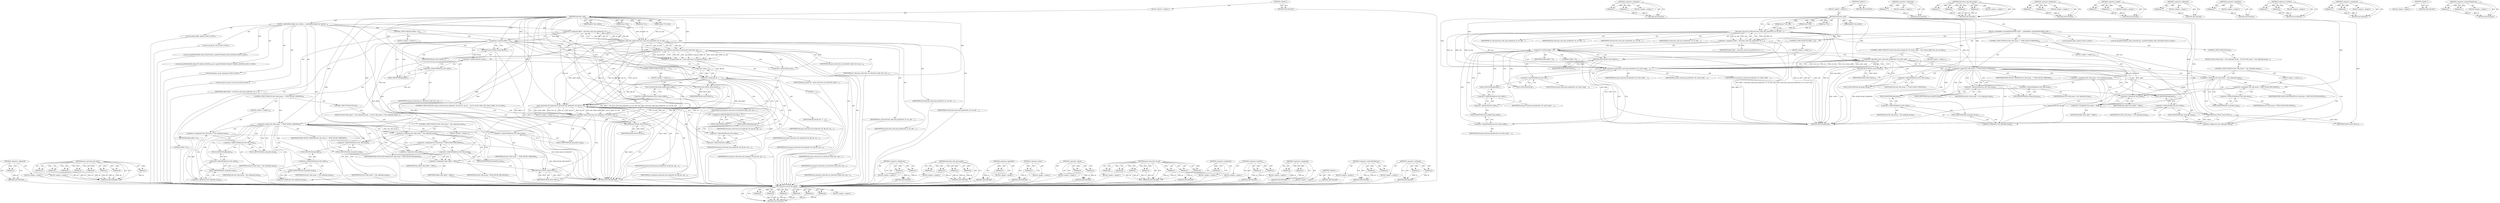 digraph "&lt;operator&gt;.indirectFieldAccess" {
vulnerable_179 [label=<(METHOD,&lt;operator&gt;.addressOf)>];
vulnerable_180 [label=<(PARAM,p1)>];
vulnerable_181 [label=<(BLOCK,&lt;empty&gt;,&lt;empty&gt;)>];
vulnerable_182 [label=<(METHOD_RETURN,ANY)>];
vulnerable_201 [label=<(METHOD,parse_netscreen_hex_dump)>];
vulnerable_202 [label=<(PARAM,p1)>];
vulnerable_203 [label=<(PARAM,p2)>];
vulnerable_204 [label=<(PARAM,p3)>];
vulnerable_205 [label=<(PARAM,p4)>];
vulnerable_206 [label=<(PARAM,p5)>];
vulnerable_207 [label=<(PARAM,p6)>];
vulnerable_208 [label=<(PARAM,p7)>];
vulnerable_209 [label=<(PARAM,p8)>];
vulnerable_210 [label=<(BLOCK,&lt;empty&gt;,&lt;empty&gt;)>];
vulnerable_211 [label=<(METHOD_RETURN,ANY)>];
vulnerable_6 [label=<(METHOD,&lt;global&gt;)<SUB>1</SUB>>];
vulnerable_7 [label=<(BLOCK,&lt;empty&gt;,&lt;empty&gt;)<SUB>1</SUB>>];
vulnerable_8 [label=<(METHOD,netscreen_read)<SUB>1</SUB>>];
vulnerable_9 [label=<(PARAM,wtap *wth)<SUB>1</SUB>>];
vulnerable_10 [label=<(PARAM,int *err)<SUB>1</SUB>>];
vulnerable_11 [label=<(PARAM,gchar **err_info)<SUB>1</SUB>>];
vulnerable_12 [label=<(PARAM,gint64 *data_offset)<SUB>2</SUB>>];
vulnerable_13 [label=<(BLOCK,{
 	gint64		offset;
	int		pkt_len;
 	char		line...,{
 	gint64		offset;
	int		pkt_len;
 	char		line...)<SUB>3</SUB>>];
vulnerable_14 [label="<(LOCAL,gint64 offset: gint64)<SUB>4</SUB>>"];
vulnerable_15 [label="<(LOCAL,int pkt_len: int)<SUB>5</SUB>>"];
vulnerable_16 [label="<(LOCAL,char[NETSCREEN_LINE_LENGTH] line: char[NETSCREEN_LINE_LENGTH])<SUB>6</SUB>>"];
vulnerable_17 [label="<(LOCAL,char[NETSCREEN_MAX_INT_NAME_LENGTH] cap_int: char[NETSCREEN_MAX_INT_NAME_LENGTH])<SUB>7</SUB>>"];
vulnerable_18 [label="<(LOCAL,gboolean cap_dir: gboolean)<SUB>8</SUB>>"];
vulnerable_19 [label="<(LOCAL,char[13] cap_dst: char[13])<SUB>9</SUB>>"];
vulnerable_20 [label=<(&lt;operator&gt;.assignment,offset = netscreen_seek_next_packet(wth, err, e...)<SUB>12</SUB>>];
vulnerable_21 [label=<(IDENTIFIER,offset,offset = netscreen_seek_next_packet(wth, err, e...)<SUB>12</SUB>>];
vulnerable_22 [label=<(netscreen_seek_next_packet,netscreen_seek_next_packet(wth, err, err_info, ...)<SUB>12</SUB>>];
vulnerable_23 [label=<(IDENTIFIER,wth,netscreen_seek_next_packet(wth, err, err_info, ...)<SUB>12</SUB>>];
vulnerable_24 [label=<(IDENTIFIER,err,netscreen_seek_next_packet(wth, err, err_info, ...)<SUB>12</SUB>>];
vulnerable_25 [label=<(IDENTIFIER,err_info,netscreen_seek_next_packet(wth, err, err_info, ...)<SUB>12</SUB>>];
vulnerable_26 [label=<(IDENTIFIER,line,netscreen_seek_next_packet(wth, err, err_info, ...)<SUB>12</SUB>>];
vulnerable_27 [label=<(CONTROL_STRUCTURE,IF,if (offset &lt; 0))<SUB>13</SUB>>];
vulnerable_28 [label=<(&lt;operator&gt;.lessThan,offset &lt; 0)<SUB>13</SUB>>];
vulnerable_29 [label=<(IDENTIFIER,offset,offset &lt; 0)<SUB>13</SUB>>];
vulnerable_30 [label=<(LITERAL,0,offset &lt; 0)<SUB>13</SUB>>];
vulnerable_31 [label=<(BLOCK,&lt;empty&gt;,&lt;empty&gt;)<SUB>14</SUB>>];
vulnerable_32 [label=<(RETURN,return FALSE;,return FALSE;)<SUB>14</SUB>>];
vulnerable_33 [label=<(IDENTIFIER,FALSE,return FALSE;)<SUB>14</SUB>>];
vulnerable_34 [label=<(&lt;operator&gt;.assignment,pkt_len = parse_netscreen_rec_hdr(&amp;wth-&gt;phdr, l...)<SUB>17</SUB>>];
vulnerable_35 [label=<(IDENTIFIER,pkt_len,pkt_len = parse_netscreen_rec_hdr(&amp;wth-&gt;phdr, l...)<SUB>17</SUB>>];
vulnerable_36 [label=<(parse_netscreen_rec_hdr,parse_netscreen_rec_hdr(&amp;wth-&gt;phdr, line, cap_i...)<SUB>17</SUB>>];
vulnerable_37 [label=<(&lt;operator&gt;.addressOf,&amp;wth-&gt;phdr)<SUB>17</SUB>>];
vulnerable_38 [label=<(&lt;operator&gt;.indirectFieldAccess,wth-&gt;phdr)<SUB>17</SUB>>];
vulnerable_39 [label=<(IDENTIFIER,wth,parse_netscreen_rec_hdr(&amp;wth-&gt;phdr, line, cap_i...)<SUB>17</SUB>>];
vulnerable_40 [label=<(FIELD_IDENTIFIER,phdr,phdr)<SUB>17</SUB>>];
vulnerable_41 [label=<(IDENTIFIER,line,parse_netscreen_rec_hdr(&amp;wth-&gt;phdr, line, cap_i...)<SUB>17</SUB>>];
vulnerable_42 [label=<(IDENTIFIER,cap_int,parse_netscreen_rec_hdr(&amp;wth-&gt;phdr, line, cap_i...)<SUB>17</SUB>>];
vulnerable_43 [label=<(&lt;operator&gt;.addressOf,&amp;cap_dir)<SUB>17</SUB>>];
vulnerable_44 [label=<(IDENTIFIER,cap_dir,parse_netscreen_rec_hdr(&amp;wth-&gt;phdr, line, cap_i...)<SUB>17</SUB>>];
vulnerable_45 [label=<(IDENTIFIER,cap_dst,parse_netscreen_rec_hdr(&amp;wth-&gt;phdr, line, cap_i...)<SUB>18</SUB>>];
vulnerable_46 [label=<(IDENTIFIER,err,parse_netscreen_rec_hdr(&amp;wth-&gt;phdr, line, cap_i...)<SUB>18</SUB>>];
vulnerable_47 [label=<(IDENTIFIER,err_info,parse_netscreen_rec_hdr(&amp;wth-&gt;phdr, line, cap_i...)<SUB>18</SUB>>];
vulnerable_48 [label=<(CONTROL_STRUCTURE,IF,if (pkt_len == -1))<SUB>19</SUB>>];
vulnerable_49 [label=<(&lt;operator&gt;.equals,pkt_len == -1)<SUB>19</SUB>>];
vulnerable_50 [label=<(IDENTIFIER,pkt_len,pkt_len == -1)<SUB>19</SUB>>];
vulnerable_51 [label=<(&lt;operator&gt;.minus,-1)<SUB>19</SUB>>];
vulnerable_52 [label=<(LITERAL,1,-1)<SUB>19</SUB>>];
vulnerable_53 [label=<(BLOCK,&lt;empty&gt;,&lt;empty&gt;)<SUB>20</SUB>>];
vulnerable_54 [label=<(RETURN,return FALSE;,return FALSE;)<SUB>20</SUB>>];
vulnerable_55 [label=<(IDENTIFIER,FALSE,return FALSE;)<SUB>20</SUB>>];
vulnerable_56 [label=<(CONTROL_STRUCTURE,IF,if (!parse_netscreen_hex_dump(wth-&gt;fh, pkt_len, cap_int,
	    cap_dst, &amp;wth-&gt;phdr, wth-&gt;frame_buffer, err, err_info)))<SUB>23</SUB>>];
vulnerable_57 [label=<(&lt;operator&gt;.logicalNot,!parse_netscreen_hex_dump(wth-&gt;fh, pkt_len, cap...)<SUB>23</SUB>>];
vulnerable_58 [label=<(parse_netscreen_hex_dump,parse_netscreen_hex_dump(wth-&gt;fh, pkt_len, cap_...)<SUB>23</SUB>>];
vulnerable_59 [label=<(&lt;operator&gt;.indirectFieldAccess,wth-&gt;fh)<SUB>23</SUB>>];
vulnerable_60 [label=<(IDENTIFIER,wth,parse_netscreen_hex_dump(wth-&gt;fh, pkt_len, cap_...)<SUB>23</SUB>>];
vulnerable_61 [label=<(FIELD_IDENTIFIER,fh,fh)<SUB>23</SUB>>];
vulnerable_62 [label=<(IDENTIFIER,pkt_len,parse_netscreen_hex_dump(wth-&gt;fh, pkt_len, cap_...)<SUB>23</SUB>>];
vulnerable_63 [label=<(IDENTIFIER,cap_int,parse_netscreen_hex_dump(wth-&gt;fh, pkt_len, cap_...)<SUB>23</SUB>>];
vulnerable_64 [label=<(IDENTIFIER,cap_dst,parse_netscreen_hex_dump(wth-&gt;fh, pkt_len, cap_...)<SUB>24</SUB>>];
vulnerable_65 [label=<(&lt;operator&gt;.addressOf,&amp;wth-&gt;phdr)<SUB>24</SUB>>];
vulnerable_66 [label=<(&lt;operator&gt;.indirectFieldAccess,wth-&gt;phdr)<SUB>24</SUB>>];
vulnerable_67 [label=<(IDENTIFIER,wth,parse_netscreen_hex_dump(wth-&gt;fh, pkt_len, cap_...)<SUB>24</SUB>>];
vulnerable_68 [label=<(FIELD_IDENTIFIER,phdr,phdr)<SUB>24</SUB>>];
vulnerable_69 [label=<(&lt;operator&gt;.indirectFieldAccess,wth-&gt;frame_buffer)<SUB>24</SUB>>];
vulnerable_70 [label=<(IDENTIFIER,wth,parse_netscreen_hex_dump(wth-&gt;fh, pkt_len, cap_...)<SUB>24</SUB>>];
vulnerable_71 [label=<(FIELD_IDENTIFIER,frame_buffer,frame_buffer)<SUB>24</SUB>>];
vulnerable_72 [label=<(IDENTIFIER,err,parse_netscreen_hex_dump(wth-&gt;fh, pkt_len, cap_...)<SUB>24</SUB>>];
vulnerable_73 [label=<(IDENTIFIER,err_info,parse_netscreen_hex_dump(wth-&gt;fh, pkt_len, cap_...)<SUB>24</SUB>>];
vulnerable_74 [label=<(BLOCK,&lt;empty&gt;,&lt;empty&gt;)<SUB>25</SUB>>];
vulnerable_75 [label=<(RETURN,return FALSE;,return FALSE;)<SUB>25</SUB>>];
vulnerable_76 [label=<(IDENTIFIER,FALSE,return FALSE;)<SUB>25</SUB>>];
vulnerable_77 [label=<(CONTROL_STRUCTURE,IF,if (wth-&gt;file_encap == WTAP_ENCAP_UNKNOWN))<SUB>35</SUB>>];
vulnerable_78 [label=<(&lt;operator&gt;.equals,wth-&gt;file_encap == WTAP_ENCAP_UNKNOWN)<SUB>35</SUB>>];
vulnerable_79 [label=<(&lt;operator&gt;.indirectFieldAccess,wth-&gt;file_encap)<SUB>35</SUB>>];
vulnerable_80 [label=<(IDENTIFIER,wth,wth-&gt;file_encap == WTAP_ENCAP_UNKNOWN)<SUB>35</SUB>>];
vulnerable_81 [label=<(FIELD_IDENTIFIER,file_encap,file_encap)<SUB>35</SUB>>];
vulnerable_82 [label=<(IDENTIFIER,WTAP_ENCAP_UNKNOWN,wth-&gt;file_encap == WTAP_ENCAP_UNKNOWN)<SUB>35</SUB>>];
vulnerable_83 [label=<(BLOCK,&lt;empty&gt;,&lt;empty&gt;)<SUB>36</SUB>>];
vulnerable_84 [label=<(&lt;operator&gt;.assignment,wth-&gt;file_encap = wth-&gt;phdr.pkt_encap)<SUB>36</SUB>>];
vulnerable_85 [label=<(&lt;operator&gt;.indirectFieldAccess,wth-&gt;file_encap)<SUB>36</SUB>>];
vulnerable_86 [label=<(IDENTIFIER,wth,wth-&gt;file_encap = wth-&gt;phdr.pkt_encap)<SUB>36</SUB>>];
vulnerable_87 [label=<(FIELD_IDENTIFIER,file_encap,file_encap)<SUB>36</SUB>>];
vulnerable_88 [label=<(&lt;operator&gt;.fieldAccess,wth-&gt;phdr.pkt_encap)<SUB>36</SUB>>];
vulnerable_89 [label=<(&lt;operator&gt;.indirectFieldAccess,wth-&gt;phdr)<SUB>36</SUB>>];
vulnerable_90 [label=<(IDENTIFIER,wth,wth-&gt;file_encap = wth-&gt;phdr.pkt_encap)<SUB>36</SUB>>];
vulnerable_91 [label=<(FIELD_IDENTIFIER,phdr,phdr)<SUB>36</SUB>>];
vulnerable_92 [label=<(FIELD_IDENTIFIER,pkt_encap,pkt_encap)<SUB>36</SUB>>];
vulnerable_93 [label=<(CONTROL_STRUCTURE,ELSE,else)<SUB>37</SUB>>];
vulnerable_94 [label=<(BLOCK,{
		if (wth-&gt;file_encap != wth-&gt;phdr.pkt_encap)...,{
		if (wth-&gt;file_encap != wth-&gt;phdr.pkt_encap)...)<SUB>37</SUB>>];
vulnerable_95 [label=<(CONTROL_STRUCTURE,IF,if (wth-&gt;file_encap != wth-&gt;phdr.pkt_encap))<SUB>38</SUB>>];
vulnerable_96 [label=<(&lt;operator&gt;.notEquals,wth-&gt;file_encap != wth-&gt;phdr.pkt_encap)<SUB>38</SUB>>];
vulnerable_97 [label=<(&lt;operator&gt;.indirectFieldAccess,wth-&gt;file_encap)<SUB>38</SUB>>];
vulnerable_98 [label=<(IDENTIFIER,wth,wth-&gt;file_encap != wth-&gt;phdr.pkt_encap)<SUB>38</SUB>>];
vulnerable_99 [label=<(FIELD_IDENTIFIER,file_encap,file_encap)<SUB>38</SUB>>];
vulnerable_100 [label=<(&lt;operator&gt;.fieldAccess,wth-&gt;phdr.pkt_encap)<SUB>38</SUB>>];
vulnerable_101 [label=<(&lt;operator&gt;.indirectFieldAccess,wth-&gt;phdr)<SUB>38</SUB>>];
vulnerable_102 [label=<(IDENTIFIER,wth,wth-&gt;file_encap != wth-&gt;phdr.pkt_encap)<SUB>38</SUB>>];
vulnerable_103 [label=<(FIELD_IDENTIFIER,phdr,phdr)<SUB>38</SUB>>];
vulnerable_104 [label=<(FIELD_IDENTIFIER,pkt_encap,pkt_encap)<SUB>38</SUB>>];
vulnerable_105 [label=<(BLOCK,&lt;empty&gt;,&lt;empty&gt;)<SUB>39</SUB>>];
vulnerable_106 [label=<(&lt;operator&gt;.assignment,wth-&gt;file_encap = WTAP_ENCAP_PER_PACKET)<SUB>39</SUB>>];
vulnerable_107 [label=<(&lt;operator&gt;.indirectFieldAccess,wth-&gt;file_encap)<SUB>39</SUB>>];
vulnerable_108 [label=<(IDENTIFIER,wth,wth-&gt;file_encap = WTAP_ENCAP_PER_PACKET)<SUB>39</SUB>>];
vulnerable_109 [label=<(FIELD_IDENTIFIER,file_encap,file_encap)<SUB>39</SUB>>];
vulnerable_110 [label=<(IDENTIFIER,WTAP_ENCAP_PER_PACKET,wth-&gt;file_encap = WTAP_ENCAP_PER_PACKET)<SUB>39</SUB>>];
vulnerable_111 [label=<(&lt;operator&gt;.assignment,*data_offset = offset)<SUB>42</SUB>>];
vulnerable_112 [label=<(&lt;operator&gt;.indirection,*data_offset)<SUB>42</SUB>>];
vulnerable_113 [label=<(IDENTIFIER,data_offset,*data_offset = offset)<SUB>42</SUB>>];
vulnerable_114 [label=<(IDENTIFIER,offset,*data_offset = offset)<SUB>42</SUB>>];
vulnerable_115 [label=<(RETURN,return TRUE;,return TRUE;)<SUB>43</SUB>>];
vulnerable_116 [label=<(IDENTIFIER,TRUE,return TRUE;)<SUB>43</SUB>>];
vulnerable_117 [label=<(METHOD_RETURN,gboolean)<SUB>1</SUB>>];
vulnerable_119 [label=<(METHOD_RETURN,ANY)<SUB>1</SUB>>];
vulnerable_212 [label=<(METHOD,&lt;operator&gt;.fieldAccess)>];
vulnerable_213 [label=<(PARAM,p1)>];
vulnerable_214 [label=<(PARAM,p2)>];
vulnerable_215 [label=<(BLOCK,&lt;empty&gt;,&lt;empty&gt;)>];
vulnerable_216 [label=<(METHOD_RETURN,ANY)>];
vulnerable_157 [label=<(METHOD,netscreen_seek_next_packet)>];
vulnerable_158 [label=<(PARAM,p1)>];
vulnerable_159 [label=<(PARAM,p2)>];
vulnerable_160 [label=<(PARAM,p3)>];
vulnerable_161 [label=<(PARAM,p4)>];
vulnerable_162 [label=<(BLOCK,&lt;empty&gt;,&lt;empty&gt;)>];
vulnerable_163 [label=<(METHOD_RETURN,ANY)>];
vulnerable_197 [label=<(METHOD,&lt;operator&gt;.logicalNot)>];
vulnerable_198 [label=<(PARAM,p1)>];
vulnerable_199 [label=<(BLOCK,&lt;empty&gt;,&lt;empty&gt;)>];
vulnerable_200 [label=<(METHOD_RETURN,ANY)>];
vulnerable_193 [label=<(METHOD,&lt;operator&gt;.minus)>];
vulnerable_194 [label=<(PARAM,p1)>];
vulnerable_195 [label=<(BLOCK,&lt;empty&gt;,&lt;empty&gt;)>];
vulnerable_196 [label=<(METHOD_RETURN,ANY)>];
vulnerable_188 [label=<(METHOD,&lt;operator&gt;.equals)>];
vulnerable_189 [label=<(PARAM,p1)>];
vulnerable_190 [label=<(PARAM,p2)>];
vulnerable_191 [label=<(BLOCK,&lt;empty&gt;,&lt;empty&gt;)>];
vulnerable_192 [label=<(METHOD_RETURN,ANY)>];
vulnerable_169 [label=<(METHOD,parse_netscreen_rec_hdr)>];
vulnerable_170 [label=<(PARAM,p1)>];
vulnerable_171 [label=<(PARAM,p2)>];
vulnerable_172 [label=<(PARAM,p3)>];
vulnerable_173 [label=<(PARAM,p4)>];
vulnerable_174 [label=<(PARAM,p5)>];
vulnerable_175 [label=<(PARAM,p6)>];
vulnerable_176 [label=<(PARAM,p7)>];
vulnerable_177 [label=<(BLOCK,&lt;empty&gt;,&lt;empty&gt;)>];
vulnerable_178 [label=<(METHOD_RETURN,ANY)>];
vulnerable_222 [label=<(METHOD,&lt;operator&gt;.indirection)>];
vulnerable_223 [label=<(PARAM,p1)>];
vulnerable_224 [label=<(BLOCK,&lt;empty&gt;,&lt;empty&gt;)>];
vulnerable_225 [label=<(METHOD_RETURN,ANY)>];
vulnerable_164 [label=<(METHOD,&lt;operator&gt;.lessThan)>];
vulnerable_165 [label=<(PARAM,p1)>];
vulnerable_166 [label=<(PARAM,p2)>];
vulnerable_167 [label=<(BLOCK,&lt;empty&gt;,&lt;empty&gt;)>];
vulnerable_168 [label=<(METHOD_RETURN,ANY)>];
vulnerable_152 [label=<(METHOD,&lt;operator&gt;.assignment)>];
vulnerable_153 [label=<(PARAM,p1)>];
vulnerable_154 [label=<(PARAM,p2)>];
vulnerable_155 [label=<(BLOCK,&lt;empty&gt;,&lt;empty&gt;)>];
vulnerable_156 [label=<(METHOD_RETURN,ANY)>];
vulnerable_146 [label=<(METHOD,&lt;global&gt;)<SUB>1</SUB>>];
vulnerable_147 [label=<(BLOCK,&lt;empty&gt;,&lt;empty&gt;)>];
vulnerable_148 [label=<(METHOD_RETURN,ANY)>];
vulnerable_183 [label=<(METHOD,&lt;operator&gt;.indirectFieldAccess)>];
vulnerable_184 [label=<(PARAM,p1)>];
vulnerable_185 [label=<(PARAM,p2)>];
vulnerable_186 [label=<(BLOCK,&lt;empty&gt;,&lt;empty&gt;)>];
vulnerable_187 [label=<(METHOD_RETURN,ANY)>];
vulnerable_217 [label=<(METHOD,&lt;operator&gt;.notEquals)>];
vulnerable_218 [label=<(PARAM,p1)>];
vulnerable_219 [label=<(PARAM,p2)>];
vulnerable_220 [label=<(BLOCK,&lt;empty&gt;,&lt;empty&gt;)>];
vulnerable_221 [label=<(METHOD_RETURN,ANY)>];
fixed_141 [label=<(METHOD,parse_netscreen_packet)>];
fixed_142 [label=<(PARAM,p1)>];
fixed_143 [label=<(PARAM,p2)>];
fixed_144 [label=<(PARAM,p3)>];
fixed_145 [label=<(PARAM,p4)>];
fixed_146 [label=<(PARAM,p5)>];
fixed_147 [label=<(PARAM,p6)>];
fixed_148 [label=<(BLOCK,&lt;empty&gt;,&lt;empty&gt;)>];
fixed_149 [label=<(METHOD_RETURN,ANY)>];
fixed_169 [label=<(METHOD,&lt;operator&gt;.notEquals)>];
fixed_170 [label=<(PARAM,p1)>];
fixed_171 [label=<(PARAM,p2)>];
fixed_172 [label=<(BLOCK,&lt;empty&gt;,&lt;empty&gt;)>];
fixed_173 [label=<(METHOD_RETURN,ANY)>];
fixed_6 [label=<(METHOD,&lt;global&gt;)<SUB>1</SUB>>];
fixed_7 [label=<(BLOCK,&lt;empty&gt;,&lt;empty&gt;)<SUB>1</SUB>>];
fixed_8 [label=<(METHOD,netscreen_read)<SUB>1</SUB>>];
fixed_9 [label=<(PARAM,wtap *wth)<SUB>1</SUB>>];
fixed_10 [label=<(PARAM,int *err)<SUB>1</SUB>>];
fixed_11 [label=<(PARAM,gchar **err_info)<SUB>1</SUB>>];
fixed_12 [label=<(PARAM,gint64 *data_offset)<SUB>2</SUB>>];
fixed_13 [label=<(BLOCK,{
 	gint64		offset;
 	char		line[NETSCREEN_LINE...,{
 	gint64		offset;
 	char		line[NETSCREEN_LINE...)<SUB>3</SUB>>];
fixed_14 [label="<(LOCAL,gint64 offset: gint64)<SUB>4</SUB>>"];
fixed_15 [label="<(LOCAL,char[NETSCREEN_LINE_LENGTH] line: char[NETSCREEN_LINE_LENGTH])<SUB>5</SUB>>"];
fixed_16 [label=<(&lt;operator&gt;.assignment,offset = netscreen_seek_next_packet(wth, err, e...)<SUB>8</SUB>>];
fixed_17 [label=<(IDENTIFIER,offset,offset = netscreen_seek_next_packet(wth, err, e...)<SUB>8</SUB>>];
fixed_18 [label=<(netscreen_seek_next_packet,netscreen_seek_next_packet(wth, err, err_info, ...)<SUB>8</SUB>>];
fixed_19 [label=<(IDENTIFIER,wth,netscreen_seek_next_packet(wth, err, err_info, ...)<SUB>8</SUB>>];
fixed_20 [label=<(IDENTIFIER,err,netscreen_seek_next_packet(wth, err, err_info, ...)<SUB>8</SUB>>];
fixed_21 [label=<(IDENTIFIER,err_info,netscreen_seek_next_packet(wth, err, err_info, ...)<SUB>8</SUB>>];
fixed_22 [label=<(IDENTIFIER,line,netscreen_seek_next_packet(wth, err, err_info, ...)<SUB>8</SUB>>];
fixed_23 [label=<(CONTROL_STRUCTURE,IF,if (offset &lt; 0))<SUB>9</SUB>>];
fixed_24 [label=<(&lt;operator&gt;.lessThan,offset &lt; 0)<SUB>9</SUB>>];
fixed_25 [label=<(IDENTIFIER,offset,offset &lt; 0)<SUB>9</SUB>>];
fixed_26 [label=<(LITERAL,0,offset &lt; 0)<SUB>9</SUB>>];
fixed_27 [label=<(BLOCK,&lt;empty&gt;,&lt;empty&gt;)<SUB>10</SUB>>];
fixed_28 [label=<(RETURN,return FALSE;,return FALSE;)<SUB>10</SUB>>];
fixed_29 [label=<(IDENTIFIER,FALSE,return FALSE;)<SUB>10</SUB>>];
fixed_30 [label=<(CONTROL_STRUCTURE,IF,if (!parse_netscreen_packet(wth-&gt;fh, &amp;wth-&gt;phdr,
	    wth-&gt;frame_buffer, line, err, err_info)))<SUB>13</SUB>>];
fixed_31 [label=<(&lt;operator&gt;.logicalNot,!parse_netscreen_packet(wth-&gt;fh, &amp;wth-&gt;phdr,
	 ...)<SUB>13</SUB>>];
fixed_32 [label=<(parse_netscreen_packet,parse_netscreen_packet(wth-&gt;fh, &amp;wth-&gt;phdr,
	  ...)<SUB>13</SUB>>];
fixed_33 [label=<(&lt;operator&gt;.indirectFieldAccess,wth-&gt;fh)<SUB>13</SUB>>];
fixed_34 [label=<(IDENTIFIER,wth,parse_netscreen_packet(wth-&gt;fh, &amp;wth-&gt;phdr,
	  ...)<SUB>13</SUB>>];
fixed_35 [label=<(FIELD_IDENTIFIER,fh,fh)<SUB>13</SUB>>];
fixed_36 [label=<(&lt;operator&gt;.addressOf,&amp;wth-&gt;phdr)<SUB>13</SUB>>];
fixed_37 [label=<(&lt;operator&gt;.indirectFieldAccess,wth-&gt;phdr)<SUB>13</SUB>>];
fixed_38 [label=<(IDENTIFIER,wth,parse_netscreen_packet(wth-&gt;fh, &amp;wth-&gt;phdr,
	  ...)<SUB>13</SUB>>];
fixed_39 [label=<(FIELD_IDENTIFIER,phdr,phdr)<SUB>13</SUB>>];
fixed_40 [label=<(&lt;operator&gt;.indirectFieldAccess,wth-&gt;frame_buffer)<SUB>14</SUB>>];
fixed_41 [label=<(IDENTIFIER,wth,parse_netscreen_packet(wth-&gt;fh, &amp;wth-&gt;phdr,
	  ...)<SUB>14</SUB>>];
fixed_42 [label=<(FIELD_IDENTIFIER,frame_buffer,frame_buffer)<SUB>14</SUB>>];
fixed_43 [label=<(IDENTIFIER,line,parse_netscreen_packet(wth-&gt;fh, &amp;wth-&gt;phdr,
	  ...)<SUB>14</SUB>>];
fixed_44 [label=<(IDENTIFIER,err,parse_netscreen_packet(wth-&gt;fh, &amp;wth-&gt;phdr,
	  ...)<SUB>14</SUB>>];
fixed_45 [label=<(IDENTIFIER,err_info,parse_netscreen_packet(wth-&gt;fh, &amp;wth-&gt;phdr,
	  ...)<SUB>14</SUB>>];
fixed_46 [label=<(BLOCK,&lt;empty&gt;,&lt;empty&gt;)<SUB>15</SUB>>];
fixed_47 [label=<(RETURN,return FALSE;,return FALSE;)<SUB>15</SUB>>];
fixed_48 [label=<(IDENTIFIER,FALSE,return FALSE;)<SUB>15</SUB>>];
fixed_49 [label=<(CONTROL_STRUCTURE,IF,if (wth-&gt;file_encap == WTAP_ENCAP_UNKNOWN))<SUB>25</SUB>>];
fixed_50 [label=<(&lt;operator&gt;.equals,wth-&gt;file_encap == WTAP_ENCAP_UNKNOWN)<SUB>25</SUB>>];
fixed_51 [label=<(&lt;operator&gt;.indirectFieldAccess,wth-&gt;file_encap)<SUB>25</SUB>>];
fixed_52 [label=<(IDENTIFIER,wth,wth-&gt;file_encap == WTAP_ENCAP_UNKNOWN)<SUB>25</SUB>>];
fixed_53 [label=<(FIELD_IDENTIFIER,file_encap,file_encap)<SUB>25</SUB>>];
fixed_54 [label=<(IDENTIFIER,WTAP_ENCAP_UNKNOWN,wth-&gt;file_encap == WTAP_ENCAP_UNKNOWN)<SUB>25</SUB>>];
fixed_55 [label=<(BLOCK,&lt;empty&gt;,&lt;empty&gt;)<SUB>26</SUB>>];
fixed_56 [label=<(&lt;operator&gt;.assignment,wth-&gt;file_encap = wth-&gt;phdr.pkt_encap)<SUB>26</SUB>>];
fixed_57 [label=<(&lt;operator&gt;.indirectFieldAccess,wth-&gt;file_encap)<SUB>26</SUB>>];
fixed_58 [label=<(IDENTIFIER,wth,wth-&gt;file_encap = wth-&gt;phdr.pkt_encap)<SUB>26</SUB>>];
fixed_59 [label=<(FIELD_IDENTIFIER,file_encap,file_encap)<SUB>26</SUB>>];
fixed_60 [label=<(&lt;operator&gt;.fieldAccess,wth-&gt;phdr.pkt_encap)<SUB>26</SUB>>];
fixed_61 [label=<(&lt;operator&gt;.indirectFieldAccess,wth-&gt;phdr)<SUB>26</SUB>>];
fixed_62 [label=<(IDENTIFIER,wth,wth-&gt;file_encap = wth-&gt;phdr.pkt_encap)<SUB>26</SUB>>];
fixed_63 [label=<(FIELD_IDENTIFIER,phdr,phdr)<SUB>26</SUB>>];
fixed_64 [label=<(FIELD_IDENTIFIER,pkt_encap,pkt_encap)<SUB>26</SUB>>];
fixed_65 [label=<(CONTROL_STRUCTURE,ELSE,else)<SUB>27</SUB>>];
fixed_66 [label=<(BLOCK,{
		if (wth-&gt;file_encap != wth-&gt;phdr.pkt_encap)...,{
		if (wth-&gt;file_encap != wth-&gt;phdr.pkt_encap)...)<SUB>27</SUB>>];
fixed_67 [label=<(CONTROL_STRUCTURE,IF,if (wth-&gt;file_encap != wth-&gt;phdr.pkt_encap))<SUB>28</SUB>>];
fixed_68 [label=<(&lt;operator&gt;.notEquals,wth-&gt;file_encap != wth-&gt;phdr.pkt_encap)<SUB>28</SUB>>];
fixed_69 [label=<(&lt;operator&gt;.indirectFieldAccess,wth-&gt;file_encap)<SUB>28</SUB>>];
fixed_70 [label=<(IDENTIFIER,wth,wth-&gt;file_encap != wth-&gt;phdr.pkt_encap)<SUB>28</SUB>>];
fixed_71 [label=<(FIELD_IDENTIFIER,file_encap,file_encap)<SUB>28</SUB>>];
fixed_72 [label=<(&lt;operator&gt;.fieldAccess,wth-&gt;phdr.pkt_encap)<SUB>28</SUB>>];
fixed_73 [label=<(&lt;operator&gt;.indirectFieldAccess,wth-&gt;phdr)<SUB>28</SUB>>];
fixed_74 [label=<(IDENTIFIER,wth,wth-&gt;file_encap != wth-&gt;phdr.pkt_encap)<SUB>28</SUB>>];
fixed_75 [label=<(FIELD_IDENTIFIER,phdr,phdr)<SUB>28</SUB>>];
fixed_76 [label=<(FIELD_IDENTIFIER,pkt_encap,pkt_encap)<SUB>28</SUB>>];
fixed_77 [label=<(BLOCK,&lt;empty&gt;,&lt;empty&gt;)<SUB>29</SUB>>];
fixed_78 [label=<(&lt;operator&gt;.assignment,wth-&gt;file_encap = WTAP_ENCAP_PER_PACKET)<SUB>29</SUB>>];
fixed_79 [label=<(&lt;operator&gt;.indirectFieldAccess,wth-&gt;file_encap)<SUB>29</SUB>>];
fixed_80 [label=<(IDENTIFIER,wth,wth-&gt;file_encap = WTAP_ENCAP_PER_PACKET)<SUB>29</SUB>>];
fixed_81 [label=<(FIELD_IDENTIFIER,file_encap,file_encap)<SUB>29</SUB>>];
fixed_82 [label=<(IDENTIFIER,WTAP_ENCAP_PER_PACKET,wth-&gt;file_encap = WTAP_ENCAP_PER_PACKET)<SUB>29</SUB>>];
fixed_83 [label=<(&lt;operator&gt;.assignment,*data_offset = offset)<SUB>32</SUB>>];
fixed_84 [label=<(&lt;operator&gt;.indirection,*data_offset)<SUB>32</SUB>>];
fixed_85 [label=<(IDENTIFIER,data_offset,*data_offset = offset)<SUB>32</SUB>>];
fixed_86 [label=<(IDENTIFIER,offset,*data_offset = offset)<SUB>32</SUB>>];
fixed_87 [label=<(RETURN,return TRUE;,return TRUE;)<SUB>33</SUB>>];
fixed_88 [label=<(IDENTIFIER,TRUE,return TRUE;)<SUB>33</SUB>>];
fixed_89 [label=<(METHOD_RETURN,gboolean)<SUB>1</SUB>>];
fixed_91 [label=<(METHOD_RETURN,ANY)<SUB>1</SUB>>];
fixed_174 [label=<(METHOD,&lt;operator&gt;.indirection)>];
fixed_175 [label=<(PARAM,p1)>];
fixed_176 [label=<(BLOCK,&lt;empty&gt;,&lt;empty&gt;)>];
fixed_177 [label=<(METHOD_RETURN,ANY)>];
fixed_125 [label=<(METHOD,netscreen_seek_next_packet)>];
fixed_126 [label=<(PARAM,p1)>];
fixed_127 [label=<(PARAM,p2)>];
fixed_128 [label=<(PARAM,p3)>];
fixed_129 [label=<(PARAM,p4)>];
fixed_130 [label=<(BLOCK,&lt;empty&gt;,&lt;empty&gt;)>];
fixed_131 [label=<(METHOD_RETURN,ANY)>];
fixed_164 [label=<(METHOD,&lt;operator&gt;.fieldAccess)>];
fixed_165 [label=<(PARAM,p1)>];
fixed_166 [label=<(PARAM,p2)>];
fixed_167 [label=<(BLOCK,&lt;empty&gt;,&lt;empty&gt;)>];
fixed_168 [label=<(METHOD_RETURN,ANY)>];
fixed_159 [label=<(METHOD,&lt;operator&gt;.equals)>];
fixed_160 [label=<(PARAM,p1)>];
fixed_161 [label=<(PARAM,p2)>];
fixed_162 [label=<(BLOCK,&lt;empty&gt;,&lt;empty&gt;)>];
fixed_163 [label=<(METHOD_RETURN,ANY)>];
fixed_155 [label=<(METHOD,&lt;operator&gt;.addressOf)>];
fixed_156 [label=<(PARAM,p1)>];
fixed_157 [label=<(BLOCK,&lt;empty&gt;,&lt;empty&gt;)>];
fixed_158 [label=<(METHOD_RETURN,ANY)>];
fixed_137 [label=<(METHOD,&lt;operator&gt;.logicalNot)>];
fixed_138 [label=<(PARAM,p1)>];
fixed_139 [label=<(BLOCK,&lt;empty&gt;,&lt;empty&gt;)>];
fixed_140 [label=<(METHOD_RETURN,ANY)>];
fixed_132 [label=<(METHOD,&lt;operator&gt;.lessThan)>];
fixed_133 [label=<(PARAM,p1)>];
fixed_134 [label=<(PARAM,p2)>];
fixed_135 [label=<(BLOCK,&lt;empty&gt;,&lt;empty&gt;)>];
fixed_136 [label=<(METHOD_RETURN,ANY)>];
fixed_120 [label=<(METHOD,&lt;operator&gt;.assignment)>];
fixed_121 [label=<(PARAM,p1)>];
fixed_122 [label=<(PARAM,p2)>];
fixed_123 [label=<(BLOCK,&lt;empty&gt;,&lt;empty&gt;)>];
fixed_124 [label=<(METHOD_RETURN,ANY)>];
fixed_114 [label=<(METHOD,&lt;global&gt;)<SUB>1</SUB>>];
fixed_115 [label=<(BLOCK,&lt;empty&gt;,&lt;empty&gt;)>];
fixed_116 [label=<(METHOD_RETURN,ANY)>];
fixed_150 [label=<(METHOD,&lt;operator&gt;.indirectFieldAccess)>];
fixed_151 [label=<(PARAM,p1)>];
fixed_152 [label=<(PARAM,p2)>];
fixed_153 [label=<(BLOCK,&lt;empty&gt;,&lt;empty&gt;)>];
fixed_154 [label=<(METHOD_RETURN,ANY)>];
vulnerable_179 -> vulnerable_180  [key=0, label="AST: "];
vulnerable_179 -> vulnerable_180  [key=1, label="DDG: "];
vulnerable_179 -> vulnerable_181  [key=0, label="AST: "];
vulnerable_179 -> vulnerable_182  [key=0, label="AST: "];
vulnerable_179 -> vulnerable_182  [key=1, label="CFG: "];
vulnerable_180 -> vulnerable_182  [key=0, label="DDG: p1"];
vulnerable_181 -> fixed_141  [key=0];
vulnerable_182 -> fixed_141  [key=0];
vulnerable_201 -> vulnerable_202  [key=0, label="AST: "];
vulnerable_201 -> vulnerable_202  [key=1, label="DDG: "];
vulnerable_201 -> vulnerable_210  [key=0, label="AST: "];
vulnerable_201 -> vulnerable_203  [key=0, label="AST: "];
vulnerable_201 -> vulnerable_203  [key=1, label="DDG: "];
vulnerable_201 -> vulnerable_211  [key=0, label="AST: "];
vulnerable_201 -> vulnerable_211  [key=1, label="CFG: "];
vulnerable_201 -> vulnerable_204  [key=0, label="AST: "];
vulnerable_201 -> vulnerable_204  [key=1, label="DDG: "];
vulnerable_201 -> vulnerable_205  [key=0, label="AST: "];
vulnerable_201 -> vulnerable_205  [key=1, label="DDG: "];
vulnerable_201 -> vulnerable_206  [key=0, label="AST: "];
vulnerable_201 -> vulnerable_206  [key=1, label="DDG: "];
vulnerable_201 -> vulnerable_207  [key=0, label="AST: "];
vulnerable_201 -> vulnerable_207  [key=1, label="DDG: "];
vulnerable_201 -> vulnerable_208  [key=0, label="AST: "];
vulnerable_201 -> vulnerable_208  [key=1, label="DDG: "];
vulnerable_201 -> vulnerable_209  [key=0, label="AST: "];
vulnerable_201 -> vulnerable_209  [key=1, label="DDG: "];
vulnerable_202 -> vulnerable_211  [key=0, label="DDG: p1"];
vulnerable_203 -> vulnerable_211  [key=0, label="DDG: p2"];
vulnerable_204 -> vulnerable_211  [key=0, label="DDG: p3"];
vulnerable_205 -> vulnerable_211  [key=0, label="DDG: p4"];
vulnerable_206 -> vulnerable_211  [key=0, label="DDG: p5"];
vulnerable_207 -> vulnerable_211  [key=0, label="DDG: p6"];
vulnerable_208 -> vulnerable_211  [key=0, label="DDG: p7"];
vulnerable_209 -> vulnerable_211  [key=0, label="DDG: p8"];
vulnerable_210 -> fixed_141  [key=0];
vulnerable_211 -> fixed_141  [key=0];
vulnerable_6 -> vulnerable_7  [key=0, label="AST: "];
vulnerable_6 -> vulnerable_119  [key=0, label="AST: "];
vulnerable_6 -> vulnerable_119  [key=1, label="CFG: "];
vulnerable_7 -> vulnerable_8  [key=0, label="AST: "];
vulnerable_8 -> vulnerable_9  [key=0, label="AST: "];
vulnerable_8 -> vulnerable_9  [key=1, label="DDG: "];
vulnerable_8 -> vulnerable_10  [key=0, label="AST: "];
vulnerable_8 -> vulnerable_10  [key=1, label="DDG: "];
vulnerable_8 -> vulnerable_11  [key=0, label="AST: "];
vulnerable_8 -> vulnerable_11  [key=1, label="DDG: "];
vulnerable_8 -> vulnerable_12  [key=0, label="AST: "];
vulnerable_8 -> vulnerable_12  [key=1, label="DDG: "];
vulnerable_8 -> vulnerable_13  [key=0, label="AST: "];
vulnerable_8 -> vulnerable_117  [key=0, label="AST: "];
vulnerable_8 -> vulnerable_22  [key=0, label="CFG: "];
vulnerable_8 -> vulnerable_22  [key=1, label="DDG: "];
vulnerable_8 -> vulnerable_111  [key=0, label="DDG: "];
vulnerable_8 -> vulnerable_115  [key=0, label="DDG: "];
vulnerable_8 -> vulnerable_116  [key=0, label="DDG: "];
vulnerable_8 -> vulnerable_28  [key=0, label="DDG: "];
vulnerable_8 -> vulnerable_32  [key=0, label="DDG: "];
vulnerable_8 -> vulnerable_36  [key=0, label="DDG: "];
vulnerable_8 -> vulnerable_49  [key=0, label="DDG: "];
vulnerable_8 -> vulnerable_54  [key=0, label="DDG: "];
vulnerable_8 -> vulnerable_75  [key=0, label="DDG: "];
vulnerable_8 -> vulnerable_78  [key=0, label="DDG: "];
vulnerable_8 -> vulnerable_33  [key=0, label="DDG: "];
vulnerable_8 -> vulnerable_51  [key=0, label="DDG: "];
vulnerable_8 -> vulnerable_55  [key=0, label="DDG: "];
vulnerable_8 -> vulnerable_58  [key=0, label="DDG: "];
vulnerable_8 -> vulnerable_76  [key=0, label="DDG: "];
vulnerable_8 -> vulnerable_106  [key=0, label="DDG: "];
vulnerable_9 -> vulnerable_22  [key=0, label="DDG: wth"];
vulnerable_10 -> vulnerable_22  [key=0, label="DDG: err"];
vulnerable_11 -> vulnerable_22  [key=0, label="DDG: err_info"];
vulnerable_12 -> vulnerable_117  [key=0, label="DDG: data_offset"];
vulnerable_13 -> vulnerable_14  [key=0, label="AST: "];
vulnerable_13 -> vulnerable_15  [key=0, label="AST: "];
vulnerable_13 -> vulnerable_16  [key=0, label="AST: "];
vulnerable_13 -> vulnerable_17  [key=0, label="AST: "];
vulnerable_13 -> vulnerable_18  [key=0, label="AST: "];
vulnerable_13 -> vulnerable_19  [key=0, label="AST: "];
vulnerable_13 -> vulnerable_20  [key=0, label="AST: "];
vulnerable_13 -> vulnerable_27  [key=0, label="AST: "];
vulnerable_13 -> vulnerable_34  [key=0, label="AST: "];
vulnerable_13 -> vulnerable_48  [key=0, label="AST: "];
vulnerable_13 -> vulnerable_56  [key=0, label="AST: "];
vulnerable_13 -> vulnerable_77  [key=0, label="AST: "];
vulnerable_13 -> vulnerable_111  [key=0, label="AST: "];
vulnerable_13 -> vulnerable_115  [key=0, label="AST: "];
vulnerable_14 -> fixed_141  [key=0];
vulnerable_15 -> fixed_141  [key=0];
vulnerable_16 -> fixed_141  [key=0];
vulnerable_17 -> fixed_141  [key=0];
vulnerable_18 -> fixed_141  [key=0];
vulnerable_19 -> fixed_141  [key=0];
vulnerable_20 -> vulnerable_21  [key=0, label="AST: "];
vulnerable_20 -> vulnerable_22  [key=0, label="AST: "];
vulnerable_20 -> vulnerable_28  [key=0, label="CFG: "];
vulnerable_20 -> vulnerable_28  [key=1, label="DDG: offset"];
vulnerable_20 -> vulnerable_117  [key=0, label="DDG: netscreen_seek_next_packet(wth, err, err_info, line)"];
vulnerable_20 -> vulnerable_117  [key=1, label="DDG: offset = netscreen_seek_next_packet(wth, err, err_info, line)"];
vulnerable_21 -> fixed_141  [key=0];
vulnerable_22 -> vulnerable_23  [key=0, label="AST: "];
vulnerable_22 -> vulnerable_24  [key=0, label="AST: "];
vulnerable_22 -> vulnerable_25  [key=0, label="AST: "];
vulnerable_22 -> vulnerable_26  [key=0, label="AST: "];
vulnerable_22 -> vulnerable_20  [key=0, label="CFG: "];
vulnerable_22 -> vulnerable_20  [key=1, label="DDG: wth"];
vulnerable_22 -> vulnerable_20  [key=2, label="DDG: err"];
vulnerable_22 -> vulnerable_20  [key=3, label="DDG: err_info"];
vulnerable_22 -> vulnerable_20  [key=4, label="DDG: line"];
vulnerable_22 -> vulnerable_117  [key=0, label="DDG: wth"];
vulnerable_22 -> vulnerable_117  [key=1, label="DDG: err"];
vulnerable_22 -> vulnerable_117  [key=2, label="DDG: err_info"];
vulnerable_22 -> vulnerable_117  [key=3, label="DDG: line"];
vulnerable_22 -> vulnerable_36  [key=0, label="DDG: wth"];
vulnerable_22 -> vulnerable_36  [key=1, label="DDG: line"];
vulnerable_22 -> vulnerable_36  [key=2, label="DDG: err"];
vulnerable_22 -> vulnerable_36  [key=3, label="DDG: err_info"];
vulnerable_22 -> vulnerable_78  [key=0, label="DDG: wth"];
vulnerable_22 -> vulnerable_58  [key=0, label="DDG: wth"];
vulnerable_22 -> vulnerable_96  [key=0, label="DDG: wth"];
vulnerable_23 -> fixed_141  [key=0];
vulnerable_24 -> fixed_141  [key=0];
vulnerable_25 -> fixed_141  [key=0];
vulnerable_26 -> fixed_141  [key=0];
vulnerable_27 -> vulnerable_28  [key=0, label="AST: "];
vulnerable_27 -> vulnerable_31  [key=0, label="AST: "];
vulnerable_28 -> vulnerable_29  [key=0, label="AST: "];
vulnerable_28 -> vulnerable_30  [key=0, label="AST: "];
vulnerable_28 -> vulnerable_32  [key=0, label="CFG: "];
vulnerable_28 -> vulnerable_32  [key=1, label="CDG: "];
vulnerable_28 -> vulnerable_40  [key=0, label="CFG: "];
vulnerable_28 -> vulnerable_40  [key=1, label="CDG: "];
vulnerable_28 -> vulnerable_117  [key=0, label="DDG: offset"];
vulnerable_28 -> vulnerable_117  [key=1, label="DDG: offset &lt; 0"];
vulnerable_28 -> vulnerable_111  [key=0, label="DDG: offset"];
vulnerable_28 -> vulnerable_34  [key=0, label="CDG: "];
vulnerable_28 -> vulnerable_49  [key=0, label="CDG: "];
vulnerable_28 -> vulnerable_51  [key=0, label="CDG: "];
vulnerable_28 -> vulnerable_37  [key=0, label="CDG: "];
vulnerable_28 -> vulnerable_38  [key=0, label="CDG: "];
vulnerable_28 -> vulnerable_43  [key=0, label="CDG: "];
vulnerable_28 -> vulnerable_36  [key=0, label="CDG: "];
vulnerable_29 -> fixed_141  [key=0];
vulnerable_30 -> fixed_141  [key=0];
vulnerable_31 -> vulnerable_32  [key=0, label="AST: "];
vulnerable_32 -> vulnerable_33  [key=0, label="AST: "];
vulnerable_32 -> vulnerable_117  [key=0, label="CFG: "];
vulnerable_32 -> vulnerable_117  [key=1, label="DDG: &lt;RET&gt;"];
vulnerable_33 -> vulnerable_32  [key=0, label="DDG: FALSE"];
vulnerable_34 -> vulnerable_35  [key=0, label="AST: "];
vulnerable_34 -> vulnerable_36  [key=0, label="AST: "];
vulnerable_34 -> vulnerable_51  [key=0, label="CFG: "];
vulnerable_34 -> vulnerable_49  [key=0, label="DDG: pkt_len"];
vulnerable_35 -> fixed_141  [key=0];
vulnerable_36 -> vulnerable_37  [key=0, label="AST: "];
vulnerable_36 -> vulnerable_41  [key=0, label="AST: "];
vulnerable_36 -> vulnerable_42  [key=0, label="AST: "];
vulnerable_36 -> vulnerable_43  [key=0, label="AST: "];
vulnerable_36 -> vulnerable_45  [key=0, label="AST: "];
vulnerable_36 -> vulnerable_46  [key=0, label="AST: "];
vulnerable_36 -> vulnerable_47  [key=0, label="AST: "];
vulnerable_36 -> vulnerable_34  [key=0, label="CFG: "];
vulnerable_36 -> vulnerable_34  [key=1, label="DDG: line"];
vulnerable_36 -> vulnerable_34  [key=2, label="DDG: cap_int"];
vulnerable_36 -> vulnerable_34  [key=3, label="DDG: &amp;cap_dir"];
vulnerable_36 -> vulnerable_34  [key=4, label="DDG: err"];
vulnerable_36 -> vulnerable_34  [key=5, label="DDG: &amp;wth-&gt;phdr"];
vulnerable_36 -> vulnerable_34  [key=6, label="DDG: err_info"];
vulnerable_36 -> vulnerable_34  [key=7, label="DDG: cap_dst"];
vulnerable_36 -> vulnerable_58  [key=0, label="DDG: cap_int"];
vulnerable_36 -> vulnerable_58  [key=1, label="DDG: cap_dst"];
vulnerable_36 -> vulnerable_58  [key=2, label="DDG: &amp;wth-&gt;phdr"];
vulnerable_36 -> vulnerable_58  [key=3, label="DDG: err"];
vulnerable_36 -> vulnerable_58  [key=4, label="DDG: err_info"];
vulnerable_37 -> vulnerable_38  [key=0, label="AST: "];
vulnerable_37 -> vulnerable_43  [key=0, label="CFG: "];
vulnerable_38 -> vulnerable_39  [key=0, label="AST: "];
vulnerable_38 -> vulnerable_40  [key=0, label="AST: "];
vulnerable_38 -> vulnerable_37  [key=0, label="CFG: "];
vulnerable_39 -> fixed_141  [key=0];
vulnerable_40 -> vulnerable_38  [key=0, label="CFG: "];
vulnerable_41 -> fixed_141  [key=0];
vulnerable_42 -> fixed_141  [key=0];
vulnerable_43 -> vulnerable_44  [key=0, label="AST: "];
vulnerable_43 -> vulnerable_36  [key=0, label="CFG: "];
vulnerable_44 -> fixed_141  [key=0];
vulnerable_45 -> fixed_141  [key=0];
vulnerable_46 -> fixed_141  [key=0];
vulnerable_47 -> fixed_141  [key=0];
vulnerable_48 -> vulnerable_49  [key=0, label="AST: "];
vulnerable_48 -> vulnerable_53  [key=0, label="AST: "];
vulnerable_49 -> vulnerable_50  [key=0, label="AST: "];
vulnerable_49 -> vulnerable_51  [key=0, label="AST: "];
vulnerable_49 -> vulnerable_54  [key=0, label="CFG: "];
vulnerable_49 -> vulnerable_54  [key=1, label="CDG: "];
vulnerable_49 -> vulnerable_61  [key=0, label="CFG: "];
vulnerable_49 -> vulnerable_61  [key=1, label="CDG: "];
vulnerable_49 -> vulnerable_58  [key=0, label="DDG: pkt_len"];
vulnerable_49 -> vulnerable_58  [key=1, label="CDG: "];
vulnerable_49 -> vulnerable_68  [key=0, label="CDG: "];
vulnerable_49 -> vulnerable_57  [key=0, label="CDG: "];
vulnerable_49 -> vulnerable_66  [key=0, label="CDG: "];
vulnerable_49 -> vulnerable_69  [key=0, label="CDG: "];
vulnerable_49 -> vulnerable_65  [key=0, label="CDG: "];
vulnerable_49 -> vulnerable_59  [key=0, label="CDG: "];
vulnerable_49 -> vulnerable_71  [key=0, label="CDG: "];
vulnerable_50 -> fixed_141  [key=0];
vulnerable_51 -> vulnerable_52  [key=0, label="AST: "];
vulnerable_51 -> vulnerable_49  [key=0, label="CFG: "];
vulnerable_51 -> vulnerable_49  [key=1, label="DDG: 1"];
vulnerable_52 -> fixed_141  [key=0];
vulnerable_53 -> vulnerable_54  [key=0, label="AST: "];
vulnerable_54 -> vulnerable_55  [key=0, label="AST: "];
vulnerable_54 -> vulnerable_117  [key=0, label="CFG: "];
vulnerable_54 -> vulnerable_117  [key=1, label="DDG: &lt;RET&gt;"];
vulnerable_55 -> vulnerable_54  [key=0, label="DDG: FALSE"];
vulnerable_56 -> vulnerable_57  [key=0, label="AST: "];
vulnerable_56 -> vulnerable_74  [key=0, label="AST: "];
vulnerable_57 -> vulnerable_58  [key=0, label="AST: "];
vulnerable_57 -> vulnerable_75  [key=0, label="CFG: "];
vulnerable_57 -> vulnerable_75  [key=1, label="CDG: "];
vulnerable_57 -> vulnerable_81  [key=0, label="CFG: "];
vulnerable_57 -> vulnerable_81  [key=1, label="CDG: "];
vulnerable_57 -> vulnerable_115  [key=0, label="CDG: "];
vulnerable_57 -> vulnerable_112  [key=0, label="CDG: "];
vulnerable_57 -> vulnerable_79  [key=0, label="CDG: "];
vulnerable_57 -> vulnerable_78  [key=0, label="CDG: "];
vulnerable_57 -> vulnerable_111  [key=0, label="CDG: "];
vulnerable_58 -> vulnerable_59  [key=0, label="AST: "];
vulnerable_58 -> vulnerable_62  [key=0, label="AST: "];
vulnerable_58 -> vulnerable_63  [key=0, label="AST: "];
vulnerable_58 -> vulnerable_64  [key=0, label="AST: "];
vulnerable_58 -> vulnerable_65  [key=0, label="AST: "];
vulnerable_58 -> vulnerable_69  [key=0, label="AST: "];
vulnerable_58 -> vulnerable_72  [key=0, label="AST: "];
vulnerable_58 -> vulnerable_73  [key=0, label="AST: "];
vulnerable_58 -> vulnerable_57  [key=0, label="CFG: "];
vulnerable_58 -> vulnerable_57  [key=1, label="DDG: &amp;wth-&gt;phdr"];
vulnerable_58 -> vulnerable_57  [key=2, label="DDG: wth-&gt;fh"];
vulnerable_58 -> vulnerable_57  [key=3, label="DDG: err"];
vulnerable_58 -> vulnerable_57  [key=4, label="DDG: cap_dst"];
vulnerable_58 -> vulnerable_57  [key=5, label="DDG: wth-&gt;frame_buffer"];
vulnerable_58 -> vulnerable_57  [key=6, label="DDG: pkt_len"];
vulnerable_58 -> vulnerable_57  [key=7, label="DDG: cap_int"];
vulnerable_58 -> vulnerable_57  [key=8, label="DDG: err_info"];
vulnerable_59 -> vulnerable_60  [key=0, label="AST: "];
vulnerable_59 -> vulnerable_61  [key=0, label="AST: "];
vulnerable_59 -> vulnerable_68  [key=0, label="CFG: "];
vulnerable_60 -> fixed_141  [key=0];
vulnerable_61 -> vulnerable_59  [key=0, label="CFG: "];
vulnerable_62 -> fixed_141  [key=0];
vulnerable_63 -> fixed_141  [key=0];
vulnerable_64 -> fixed_141  [key=0];
vulnerable_65 -> vulnerable_66  [key=0, label="AST: "];
vulnerable_65 -> vulnerable_71  [key=0, label="CFG: "];
vulnerable_66 -> vulnerable_67  [key=0, label="AST: "];
vulnerable_66 -> vulnerable_68  [key=0, label="AST: "];
vulnerable_66 -> vulnerable_65  [key=0, label="CFG: "];
vulnerable_67 -> fixed_141  [key=0];
vulnerable_68 -> vulnerable_66  [key=0, label="CFG: "];
vulnerable_69 -> vulnerable_70  [key=0, label="AST: "];
vulnerable_69 -> vulnerable_71  [key=0, label="AST: "];
vulnerable_69 -> vulnerable_58  [key=0, label="CFG: "];
vulnerable_70 -> fixed_141  [key=0];
vulnerable_71 -> vulnerable_69  [key=0, label="CFG: "];
vulnerable_72 -> fixed_141  [key=0];
vulnerable_73 -> fixed_141  [key=0];
vulnerable_74 -> vulnerable_75  [key=0, label="AST: "];
vulnerable_75 -> vulnerable_76  [key=0, label="AST: "];
vulnerable_75 -> vulnerable_117  [key=0, label="CFG: "];
vulnerable_75 -> vulnerable_117  [key=1, label="DDG: &lt;RET&gt;"];
vulnerable_76 -> vulnerable_75  [key=0, label="DDG: FALSE"];
vulnerable_77 -> vulnerable_78  [key=0, label="AST: "];
vulnerable_77 -> vulnerable_83  [key=0, label="AST: "];
vulnerable_77 -> vulnerable_93  [key=0, label="AST: "];
vulnerable_78 -> vulnerable_79  [key=0, label="AST: "];
vulnerable_78 -> vulnerable_82  [key=0, label="AST: "];
vulnerable_78 -> vulnerable_87  [key=0, label="CFG: "];
vulnerable_78 -> vulnerable_87  [key=1, label="CDG: "];
vulnerable_78 -> vulnerable_99  [key=0, label="CFG: "];
vulnerable_78 -> vulnerable_99  [key=1, label="CDG: "];
vulnerable_78 -> vulnerable_117  [key=0, label="DDG: WTAP_ENCAP_UNKNOWN"];
vulnerable_78 -> vulnerable_96  [key=0, label="DDG: wth-&gt;file_encap"];
vulnerable_78 -> vulnerable_96  [key=1, label="CDG: "];
vulnerable_78 -> vulnerable_89  [key=0, label="CDG: "];
vulnerable_78 -> vulnerable_84  [key=0, label="CDG: "];
vulnerable_78 -> vulnerable_85  [key=0, label="CDG: "];
vulnerable_78 -> vulnerable_103  [key=0, label="CDG: "];
vulnerable_78 -> vulnerable_104  [key=0, label="CDG: "];
vulnerable_78 -> vulnerable_92  [key=0, label="CDG: "];
vulnerable_78 -> vulnerable_97  [key=0, label="CDG: "];
vulnerable_78 -> vulnerable_91  [key=0, label="CDG: "];
vulnerable_78 -> vulnerable_101  [key=0, label="CDG: "];
vulnerable_78 -> vulnerable_100  [key=0, label="CDG: "];
vulnerable_78 -> vulnerable_88  [key=0, label="CDG: "];
vulnerable_79 -> vulnerable_80  [key=0, label="AST: "];
vulnerable_79 -> vulnerable_81  [key=0, label="AST: "];
vulnerable_79 -> vulnerable_78  [key=0, label="CFG: "];
vulnerable_80 -> fixed_141  [key=0];
vulnerable_81 -> vulnerable_79  [key=0, label="CFG: "];
vulnerable_82 -> fixed_141  [key=0];
vulnerable_83 -> vulnerable_84  [key=0, label="AST: "];
vulnerable_84 -> vulnerable_85  [key=0, label="AST: "];
vulnerable_84 -> vulnerable_88  [key=0, label="AST: "];
vulnerable_84 -> vulnerable_112  [key=0, label="CFG: "];
vulnerable_85 -> vulnerable_86  [key=0, label="AST: "];
vulnerable_85 -> vulnerable_87  [key=0, label="AST: "];
vulnerable_85 -> vulnerable_91  [key=0, label="CFG: "];
vulnerable_86 -> fixed_141  [key=0];
vulnerable_87 -> vulnerable_85  [key=0, label="CFG: "];
vulnerable_88 -> vulnerable_89  [key=0, label="AST: "];
vulnerable_88 -> vulnerable_92  [key=0, label="AST: "];
vulnerable_88 -> vulnerable_84  [key=0, label="CFG: "];
vulnerable_89 -> vulnerable_90  [key=0, label="AST: "];
vulnerable_89 -> vulnerable_91  [key=0, label="AST: "];
vulnerable_89 -> vulnerable_92  [key=0, label="CFG: "];
vulnerable_90 -> fixed_141  [key=0];
vulnerable_91 -> vulnerable_89  [key=0, label="CFG: "];
vulnerable_92 -> vulnerable_88  [key=0, label="CFG: "];
vulnerable_93 -> vulnerable_94  [key=0, label="AST: "];
vulnerable_94 -> vulnerable_95  [key=0, label="AST: "];
vulnerable_95 -> vulnerable_96  [key=0, label="AST: "];
vulnerable_95 -> vulnerable_105  [key=0, label="AST: "];
vulnerable_96 -> vulnerable_97  [key=0, label="AST: "];
vulnerable_96 -> vulnerable_100  [key=0, label="AST: "];
vulnerable_96 -> vulnerable_109  [key=0, label="CFG: "];
vulnerable_96 -> vulnerable_109  [key=1, label="CDG: "];
vulnerable_96 -> vulnerable_112  [key=0, label="CFG: "];
vulnerable_96 -> vulnerable_107  [key=0, label="CDG: "];
vulnerable_96 -> vulnerable_106  [key=0, label="CDG: "];
vulnerable_97 -> vulnerable_98  [key=0, label="AST: "];
vulnerable_97 -> vulnerable_99  [key=0, label="AST: "];
vulnerable_97 -> vulnerable_103  [key=0, label="CFG: "];
vulnerable_98 -> fixed_141  [key=0];
vulnerable_99 -> vulnerable_97  [key=0, label="CFG: "];
vulnerable_100 -> vulnerable_101  [key=0, label="AST: "];
vulnerable_100 -> vulnerable_104  [key=0, label="AST: "];
vulnerable_100 -> vulnerable_96  [key=0, label="CFG: "];
vulnerable_101 -> vulnerable_102  [key=0, label="AST: "];
vulnerable_101 -> vulnerable_103  [key=0, label="AST: "];
vulnerable_101 -> vulnerable_104  [key=0, label="CFG: "];
vulnerable_102 -> fixed_141  [key=0];
vulnerable_103 -> vulnerable_101  [key=0, label="CFG: "];
vulnerable_104 -> vulnerable_100  [key=0, label="CFG: "];
vulnerable_105 -> vulnerable_106  [key=0, label="AST: "];
vulnerable_106 -> vulnerable_107  [key=0, label="AST: "];
vulnerable_106 -> vulnerable_110  [key=0, label="AST: "];
vulnerable_106 -> vulnerable_112  [key=0, label="CFG: "];
vulnerable_106 -> vulnerable_117  [key=0, label="DDG: WTAP_ENCAP_PER_PACKET"];
vulnerable_107 -> vulnerable_108  [key=0, label="AST: "];
vulnerable_107 -> vulnerable_109  [key=0, label="AST: "];
vulnerable_107 -> vulnerable_106  [key=0, label="CFG: "];
vulnerable_108 -> fixed_141  [key=0];
vulnerable_109 -> vulnerable_107  [key=0, label="CFG: "];
vulnerable_110 -> fixed_141  [key=0];
vulnerable_111 -> vulnerable_112  [key=0, label="AST: "];
vulnerable_111 -> vulnerable_114  [key=0, label="AST: "];
vulnerable_111 -> vulnerable_115  [key=0, label="CFG: "];
vulnerable_112 -> vulnerable_113  [key=0, label="AST: "];
vulnerable_112 -> vulnerable_111  [key=0, label="CFG: "];
vulnerable_113 -> fixed_141  [key=0];
vulnerable_114 -> fixed_141  [key=0];
vulnerable_115 -> vulnerable_116  [key=0, label="AST: "];
vulnerable_115 -> vulnerable_117  [key=0, label="CFG: "];
vulnerable_115 -> vulnerable_117  [key=1, label="DDG: &lt;RET&gt;"];
vulnerable_116 -> vulnerable_115  [key=0, label="DDG: TRUE"];
vulnerable_117 -> fixed_141  [key=0];
vulnerable_119 -> fixed_141  [key=0];
vulnerable_212 -> vulnerable_213  [key=0, label="AST: "];
vulnerable_212 -> vulnerable_213  [key=1, label="DDG: "];
vulnerable_212 -> vulnerable_215  [key=0, label="AST: "];
vulnerable_212 -> vulnerable_214  [key=0, label="AST: "];
vulnerable_212 -> vulnerable_214  [key=1, label="DDG: "];
vulnerable_212 -> vulnerable_216  [key=0, label="AST: "];
vulnerable_212 -> vulnerable_216  [key=1, label="CFG: "];
vulnerable_213 -> vulnerable_216  [key=0, label="DDG: p1"];
vulnerable_214 -> vulnerable_216  [key=0, label="DDG: p2"];
vulnerable_215 -> fixed_141  [key=0];
vulnerable_216 -> fixed_141  [key=0];
vulnerable_157 -> vulnerable_158  [key=0, label="AST: "];
vulnerable_157 -> vulnerable_158  [key=1, label="DDG: "];
vulnerable_157 -> vulnerable_162  [key=0, label="AST: "];
vulnerable_157 -> vulnerable_159  [key=0, label="AST: "];
vulnerable_157 -> vulnerable_159  [key=1, label="DDG: "];
vulnerable_157 -> vulnerable_163  [key=0, label="AST: "];
vulnerable_157 -> vulnerable_163  [key=1, label="CFG: "];
vulnerable_157 -> vulnerable_160  [key=0, label="AST: "];
vulnerable_157 -> vulnerable_160  [key=1, label="DDG: "];
vulnerable_157 -> vulnerable_161  [key=0, label="AST: "];
vulnerable_157 -> vulnerable_161  [key=1, label="DDG: "];
vulnerable_158 -> vulnerable_163  [key=0, label="DDG: p1"];
vulnerable_159 -> vulnerable_163  [key=0, label="DDG: p2"];
vulnerable_160 -> vulnerable_163  [key=0, label="DDG: p3"];
vulnerable_161 -> vulnerable_163  [key=0, label="DDG: p4"];
vulnerable_162 -> fixed_141  [key=0];
vulnerable_163 -> fixed_141  [key=0];
vulnerable_197 -> vulnerable_198  [key=0, label="AST: "];
vulnerable_197 -> vulnerable_198  [key=1, label="DDG: "];
vulnerable_197 -> vulnerable_199  [key=0, label="AST: "];
vulnerable_197 -> vulnerable_200  [key=0, label="AST: "];
vulnerable_197 -> vulnerable_200  [key=1, label="CFG: "];
vulnerable_198 -> vulnerable_200  [key=0, label="DDG: p1"];
vulnerable_199 -> fixed_141  [key=0];
vulnerable_200 -> fixed_141  [key=0];
vulnerable_193 -> vulnerable_194  [key=0, label="AST: "];
vulnerable_193 -> vulnerable_194  [key=1, label="DDG: "];
vulnerable_193 -> vulnerable_195  [key=0, label="AST: "];
vulnerable_193 -> vulnerable_196  [key=0, label="AST: "];
vulnerable_193 -> vulnerable_196  [key=1, label="CFG: "];
vulnerable_194 -> vulnerable_196  [key=0, label="DDG: p1"];
vulnerable_195 -> fixed_141  [key=0];
vulnerable_196 -> fixed_141  [key=0];
vulnerable_188 -> vulnerable_189  [key=0, label="AST: "];
vulnerable_188 -> vulnerable_189  [key=1, label="DDG: "];
vulnerable_188 -> vulnerable_191  [key=0, label="AST: "];
vulnerable_188 -> vulnerable_190  [key=0, label="AST: "];
vulnerable_188 -> vulnerable_190  [key=1, label="DDG: "];
vulnerable_188 -> vulnerable_192  [key=0, label="AST: "];
vulnerable_188 -> vulnerable_192  [key=1, label="CFG: "];
vulnerable_189 -> vulnerable_192  [key=0, label="DDG: p1"];
vulnerable_190 -> vulnerable_192  [key=0, label="DDG: p2"];
vulnerable_191 -> fixed_141  [key=0];
vulnerable_192 -> fixed_141  [key=0];
vulnerable_169 -> vulnerable_170  [key=0, label="AST: "];
vulnerable_169 -> vulnerable_170  [key=1, label="DDG: "];
vulnerable_169 -> vulnerable_177  [key=0, label="AST: "];
vulnerable_169 -> vulnerable_171  [key=0, label="AST: "];
vulnerable_169 -> vulnerable_171  [key=1, label="DDG: "];
vulnerable_169 -> vulnerable_178  [key=0, label="AST: "];
vulnerable_169 -> vulnerable_178  [key=1, label="CFG: "];
vulnerable_169 -> vulnerable_172  [key=0, label="AST: "];
vulnerable_169 -> vulnerable_172  [key=1, label="DDG: "];
vulnerable_169 -> vulnerable_173  [key=0, label="AST: "];
vulnerable_169 -> vulnerable_173  [key=1, label="DDG: "];
vulnerable_169 -> vulnerable_174  [key=0, label="AST: "];
vulnerable_169 -> vulnerable_174  [key=1, label="DDG: "];
vulnerable_169 -> vulnerable_175  [key=0, label="AST: "];
vulnerable_169 -> vulnerable_175  [key=1, label="DDG: "];
vulnerable_169 -> vulnerable_176  [key=0, label="AST: "];
vulnerable_169 -> vulnerable_176  [key=1, label="DDG: "];
vulnerable_170 -> vulnerable_178  [key=0, label="DDG: p1"];
vulnerable_171 -> vulnerable_178  [key=0, label="DDG: p2"];
vulnerable_172 -> vulnerable_178  [key=0, label="DDG: p3"];
vulnerable_173 -> vulnerable_178  [key=0, label="DDG: p4"];
vulnerable_174 -> vulnerable_178  [key=0, label="DDG: p5"];
vulnerable_175 -> vulnerable_178  [key=0, label="DDG: p6"];
vulnerable_176 -> vulnerable_178  [key=0, label="DDG: p7"];
vulnerable_177 -> fixed_141  [key=0];
vulnerable_178 -> fixed_141  [key=0];
vulnerable_222 -> vulnerable_223  [key=0, label="AST: "];
vulnerable_222 -> vulnerable_223  [key=1, label="DDG: "];
vulnerable_222 -> vulnerable_224  [key=0, label="AST: "];
vulnerable_222 -> vulnerable_225  [key=0, label="AST: "];
vulnerable_222 -> vulnerable_225  [key=1, label="CFG: "];
vulnerable_223 -> vulnerable_225  [key=0, label="DDG: p1"];
vulnerable_224 -> fixed_141  [key=0];
vulnerable_225 -> fixed_141  [key=0];
vulnerable_164 -> vulnerable_165  [key=0, label="AST: "];
vulnerable_164 -> vulnerable_165  [key=1, label="DDG: "];
vulnerable_164 -> vulnerable_167  [key=0, label="AST: "];
vulnerable_164 -> vulnerable_166  [key=0, label="AST: "];
vulnerable_164 -> vulnerable_166  [key=1, label="DDG: "];
vulnerable_164 -> vulnerable_168  [key=0, label="AST: "];
vulnerable_164 -> vulnerable_168  [key=1, label="CFG: "];
vulnerable_165 -> vulnerable_168  [key=0, label="DDG: p1"];
vulnerable_166 -> vulnerable_168  [key=0, label="DDG: p2"];
vulnerable_167 -> fixed_141  [key=0];
vulnerable_168 -> fixed_141  [key=0];
vulnerable_152 -> vulnerable_153  [key=0, label="AST: "];
vulnerable_152 -> vulnerable_153  [key=1, label="DDG: "];
vulnerable_152 -> vulnerable_155  [key=0, label="AST: "];
vulnerable_152 -> vulnerable_154  [key=0, label="AST: "];
vulnerable_152 -> vulnerable_154  [key=1, label="DDG: "];
vulnerable_152 -> vulnerable_156  [key=0, label="AST: "];
vulnerable_152 -> vulnerable_156  [key=1, label="CFG: "];
vulnerable_153 -> vulnerable_156  [key=0, label="DDG: p1"];
vulnerable_154 -> vulnerable_156  [key=0, label="DDG: p2"];
vulnerable_155 -> fixed_141  [key=0];
vulnerable_156 -> fixed_141  [key=0];
vulnerable_146 -> vulnerable_147  [key=0, label="AST: "];
vulnerable_146 -> vulnerable_148  [key=0, label="AST: "];
vulnerable_146 -> vulnerable_148  [key=1, label="CFG: "];
vulnerable_147 -> fixed_141  [key=0];
vulnerable_148 -> fixed_141  [key=0];
vulnerable_183 -> vulnerable_184  [key=0, label="AST: "];
vulnerable_183 -> vulnerable_184  [key=1, label="DDG: "];
vulnerable_183 -> vulnerable_186  [key=0, label="AST: "];
vulnerable_183 -> vulnerable_185  [key=0, label="AST: "];
vulnerable_183 -> vulnerable_185  [key=1, label="DDG: "];
vulnerable_183 -> vulnerable_187  [key=0, label="AST: "];
vulnerable_183 -> vulnerable_187  [key=1, label="CFG: "];
vulnerable_184 -> vulnerable_187  [key=0, label="DDG: p1"];
vulnerable_185 -> vulnerable_187  [key=0, label="DDG: p2"];
vulnerable_186 -> fixed_141  [key=0];
vulnerable_187 -> fixed_141  [key=0];
vulnerable_217 -> vulnerable_218  [key=0, label="AST: "];
vulnerable_217 -> vulnerable_218  [key=1, label="DDG: "];
vulnerable_217 -> vulnerable_220  [key=0, label="AST: "];
vulnerable_217 -> vulnerable_219  [key=0, label="AST: "];
vulnerable_217 -> vulnerable_219  [key=1, label="DDG: "];
vulnerable_217 -> vulnerable_221  [key=0, label="AST: "];
vulnerable_217 -> vulnerable_221  [key=1, label="CFG: "];
vulnerable_218 -> vulnerable_221  [key=0, label="DDG: p1"];
vulnerable_219 -> vulnerable_221  [key=0, label="DDG: p2"];
vulnerable_220 -> fixed_141  [key=0];
vulnerable_221 -> fixed_141  [key=0];
fixed_141 -> fixed_142  [key=0, label="AST: "];
fixed_141 -> fixed_142  [key=1, label="DDG: "];
fixed_141 -> fixed_148  [key=0, label="AST: "];
fixed_141 -> fixed_143  [key=0, label="AST: "];
fixed_141 -> fixed_143  [key=1, label="DDG: "];
fixed_141 -> fixed_149  [key=0, label="AST: "];
fixed_141 -> fixed_149  [key=1, label="CFG: "];
fixed_141 -> fixed_144  [key=0, label="AST: "];
fixed_141 -> fixed_144  [key=1, label="DDG: "];
fixed_141 -> fixed_145  [key=0, label="AST: "];
fixed_141 -> fixed_145  [key=1, label="DDG: "];
fixed_141 -> fixed_146  [key=0, label="AST: "];
fixed_141 -> fixed_146  [key=1, label="DDG: "];
fixed_141 -> fixed_147  [key=0, label="AST: "];
fixed_141 -> fixed_147  [key=1, label="DDG: "];
fixed_142 -> fixed_149  [key=0, label="DDG: p1"];
fixed_143 -> fixed_149  [key=0, label="DDG: p2"];
fixed_144 -> fixed_149  [key=0, label="DDG: p3"];
fixed_145 -> fixed_149  [key=0, label="DDG: p4"];
fixed_146 -> fixed_149  [key=0, label="DDG: p5"];
fixed_147 -> fixed_149  [key=0, label="DDG: p6"];
fixed_169 -> fixed_170  [key=0, label="AST: "];
fixed_169 -> fixed_170  [key=1, label="DDG: "];
fixed_169 -> fixed_172  [key=0, label="AST: "];
fixed_169 -> fixed_171  [key=0, label="AST: "];
fixed_169 -> fixed_171  [key=1, label="DDG: "];
fixed_169 -> fixed_173  [key=0, label="AST: "];
fixed_169 -> fixed_173  [key=1, label="CFG: "];
fixed_170 -> fixed_173  [key=0, label="DDG: p1"];
fixed_171 -> fixed_173  [key=0, label="DDG: p2"];
fixed_6 -> fixed_7  [key=0, label="AST: "];
fixed_6 -> fixed_91  [key=0, label="AST: "];
fixed_6 -> fixed_91  [key=1, label="CFG: "];
fixed_7 -> fixed_8  [key=0, label="AST: "];
fixed_8 -> fixed_9  [key=0, label="AST: "];
fixed_8 -> fixed_9  [key=1, label="DDG: "];
fixed_8 -> fixed_10  [key=0, label="AST: "];
fixed_8 -> fixed_10  [key=1, label="DDG: "];
fixed_8 -> fixed_11  [key=0, label="AST: "];
fixed_8 -> fixed_11  [key=1, label="DDG: "];
fixed_8 -> fixed_12  [key=0, label="AST: "];
fixed_8 -> fixed_12  [key=1, label="DDG: "];
fixed_8 -> fixed_13  [key=0, label="AST: "];
fixed_8 -> fixed_89  [key=0, label="AST: "];
fixed_8 -> fixed_18  [key=0, label="CFG: "];
fixed_8 -> fixed_18  [key=1, label="DDG: "];
fixed_8 -> fixed_83  [key=0, label="DDG: "];
fixed_8 -> fixed_87  [key=0, label="DDG: "];
fixed_8 -> fixed_88  [key=0, label="DDG: "];
fixed_8 -> fixed_24  [key=0, label="DDG: "];
fixed_8 -> fixed_28  [key=0, label="DDG: "];
fixed_8 -> fixed_47  [key=0, label="DDG: "];
fixed_8 -> fixed_50  [key=0, label="DDG: "];
fixed_8 -> fixed_29  [key=0, label="DDG: "];
fixed_8 -> fixed_32  [key=0, label="DDG: "];
fixed_8 -> fixed_48  [key=0, label="DDG: "];
fixed_8 -> fixed_78  [key=0, label="DDG: "];
fixed_9 -> fixed_18  [key=0, label="DDG: wth"];
fixed_10 -> fixed_18  [key=0, label="DDG: err"];
fixed_11 -> fixed_18  [key=0, label="DDG: err_info"];
fixed_12 -> fixed_89  [key=0, label="DDG: data_offset"];
fixed_13 -> fixed_14  [key=0, label="AST: "];
fixed_13 -> fixed_15  [key=0, label="AST: "];
fixed_13 -> fixed_16  [key=0, label="AST: "];
fixed_13 -> fixed_23  [key=0, label="AST: "];
fixed_13 -> fixed_30  [key=0, label="AST: "];
fixed_13 -> fixed_49  [key=0, label="AST: "];
fixed_13 -> fixed_83  [key=0, label="AST: "];
fixed_13 -> fixed_87  [key=0, label="AST: "];
fixed_16 -> fixed_17  [key=0, label="AST: "];
fixed_16 -> fixed_18  [key=0, label="AST: "];
fixed_16 -> fixed_24  [key=0, label="CFG: "];
fixed_16 -> fixed_24  [key=1, label="DDG: offset"];
fixed_16 -> fixed_89  [key=0, label="DDG: netscreen_seek_next_packet(wth, err, err_info, line)"];
fixed_16 -> fixed_89  [key=1, label="DDG: offset = netscreen_seek_next_packet(wth, err, err_info, line)"];
fixed_18 -> fixed_19  [key=0, label="AST: "];
fixed_18 -> fixed_20  [key=0, label="AST: "];
fixed_18 -> fixed_21  [key=0, label="AST: "];
fixed_18 -> fixed_22  [key=0, label="AST: "];
fixed_18 -> fixed_16  [key=0, label="CFG: "];
fixed_18 -> fixed_16  [key=1, label="DDG: wth"];
fixed_18 -> fixed_16  [key=2, label="DDG: err"];
fixed_18 -> fixed_16  [key=3, label="DDG: err_info"];
fixed_18 -> fixed_16  [key=4, label="DDG: line"];
fixed_18 -> fixed_89  [key=0, label="DDG: wth"];
fixed_18 -> fixed_89  [key=1, label="DDG: err"];
fixed_18 -> fixed_89  [key=2, label="DDG: err_info"];
fixed_18 -> fixed_89  [key=3, label="DDG: line"];
fixed_18 -> fixed_50  [key=0, label="DDG: wth"];
fixed_18 -> fixed_32  [key=0, label="DDG: wth"];
fixed_18 -> fixed_32  [key=1, label="DDG: line"];
fixed_18 -> fixed_32  [key=2, label="DDG: err"];
fixed_18 -> fixed_32  [key=3, label="DDG: err_info"];
fixed_18 -> fixed_68  [key=0, label="DDG: wth"];
fixed_23 -> fixed_24  [key=0, label="AST: "];
fixed_23 -> fixed_27  [key=0, label="AST: "];
fixed_24 -> fixed_25  [key=0, label="AST: "];
fixed_24 -> fixed_26  [key=0, label="AST: "];
fixed_24 -> fixed_28  [key=0, label="CFG: "];
fixed_24 -> fixed_28  [key=1, label="CDG: "];
fixed_24 -> fixed_35  [key=0, label="CFG: "];
fixed_24 -> fixed_35  [key=1, label="CDG: "];
fixed_24 -> fixed_89  [key=0, label="DDG: offset"];
fixed_24 -> fixed_89  [key=1, label="DDG: offset &lt; 0"];
fixed_24 -> fixed_83  [key=0, label="DDG: offset"];
fixed_24 -> fixed_32  [key=0, label="CDG: "];
fixed_24 -> fixed_42  [key=0, label="CDG: "];
fixed_24 -> fixed_37  [key=0, label="CDG: "];
fixed_24 -> fixed_40  [key=0, label="CDG: "];
fixed_24 -> fixed_33  [key=0, label="CDG: "];
fixed_24 -> fixed_36  [key=0, label="CDG: "];
fixed_24 -> fixed_39  [key=0, label="CDG: "];
fixed_24 -> fixed_31  [key=0, label="CDG: "];
fixed_27 -> fixed_28  [key=0, label="AST: "];
fixed_28 -> fixed_29  [key=0, label="AST: "];
fixed_28 -> fixed_89  [key=0, label="CFG: "];
fixed_28 -> fixed_89  [key=1, label="DDG: &lt;RET&gt;"];
fixed_29 -> fixed_28  [key=0, label="DDG: FALSE"];
fixed_30 -> fixed_31  [key=0, label="AST: "];
fixed_30 -> fixed_46  [key=0, label="AST: "];
fixed_31 -> fixed_32  [key=0, label="AST: "];
fixed_31 -> fixed_47  [key=0, label="CFG: "];
fixed_31 -> fixed_47  [key=1, label="CDG: "];
fixed_31 -> fixed_53  [key=0, label="CFG: "];
fixed_31 -> fixed_53  [key=1, label="CDG: "];
fixed_31 -> fixed_51  [key=0, label="CDG: "];
fixed_31 -> fixed_84  [key=0, label="CDG: "];
fixed_31 -> fixed_50  [key=0, label="CDG: "];
fixed_31 -> fixed_87  [key=0, label="CDG: "];
fixed_31 -> fixed_83  [key=0, label="CDG: "];
fixed_32 -> fixed_33  [key=0, label="AST: "];
fixed_32 -> fixed_36  [key=0, label="AST: "];
fixed_32 -> fixed_40  [key=0, label="AST: "];
fixed_32 -> fixed_43  [key=0, label="AST: "];
fixed_32 -> fixed_44  [key=0, label="AST: "];
fixed_32 -> fixed_45  [key=0, label="AST: "];
fixed_32 -> fixed_31  [key=0, label="CFG: "];
fixed_32 -> fixed_31  [key=1, label="DDG: wth-&gt;fh"];
fixed_32 -> fixed_31  [key=2, label="DDG: err"];
fixed_32 -> fixed_31  [key=3, label="DDG: err_info"];
fixed_32 -> fixed_31  [key=4, label="DDG: wth-&gt;frame_buffer"];
fixed_32 -> fixed_31  [key=5, label="DDG: &amp;wth-&gt;phdr"];
fixed_32 -> fixed_31  [key=6, label="DDG: line"];
fixed_33 -> fixed_34  [key=0, label="AST: "];
fixed_33 -> fixed_35  [key=0, label="AST: "];
fixed_33 -> fixed_39  [key=0, label="CFG: "];
fixed_35 -> fixed_33  [key=0, label="CFG: "];
fixed_36 -> fixed_37  [key=0, label="AST: "];
fixed_36 -> fixed_42  [key=0, label="CFG: "];
fixed_37 -> fixed_38  [key=0, label="AST: "];
fixed_37 -> fixed_39  [key=0, label="AST: "];
fixed_37 -> fixed_36  [key=0, label="CFG: "];
fixed_39 -> fixed_37  [key=0, label="CFG: "];
fixed_40 -> fixed_41  [key=0, label="AST: "];
fixed_40 -> fixed_42  [key=0, label="AST: "];
fixed_40 -> fixed_32  [key=0, label="CFG: "];
fixed_42 -> fixed_40  [key=0, label="CFG: "];
fixed_46 -> fixed_47  [key=0, label="AST: "];
fixed_47 -> fixed_48  [key=0, label="AST: "];
fixed_47 -> fixed_89  [key=0, label="CFG: "];
fixed_47 -> fixed_89  [key=1, label="DDG: &lt;RET&gt;"];
fixed_48 -> fixed_47  [key=0, label="DDG: FALSE"];
fixed_49 -> fixed_50  [key=0, label="AST: "];
fixed_49 -> fixed_55  [key=0, label="AST: "];
fixed_49 -> fixed_65  [key=0, label="AST: "];
fixed_50 -> fixed_51  [key=0, label="AST: "];
fixed_50 -> fixed_54  [key=0, label="AST: "];
fixed_50 -> fixed_59  [key=0, label="CFG: "];
fixed_50 -> fixed_59  [key=1, label="CDG: "];
fixed_50 -> fixed_71  [key=0, label="CFG: "];
fixed_50 -> fixed_71  [key=1, label="CDG: "];
fixed_50 -> fixed_89  [key=0, label="DDG: WTAP_ENCAP_UNKNOWN"];
fixed_50 -> fixed_68  [key=0, label="DDG: wth-&gt;file_encap"];
fixed_50 -> fixed_68  [key=1, label="CDG: "];
fixed_50 -> fixed_60  [key=0, label="CDG: "];
fixed_50 -> fixed_73  [key=0, label="CDG: "];
fixed_50 -> fixed_64  [key=0, label="CDG: "];
fixed_50 -> fixed_57  [key=0, label="CDG: "];
fixed_50 -> fixed_75  [key=0, label="CDG: "];
fixed_50 -> fixed_72  [key=0, label="CDG: "];
fixed_50 -> fixed_56  [key=0, label="CDG: "];
fixed_50 -> fixed_69  [key=0, label="CDG: "];
fixed_50 -> fixed_76  [key=0, label="CDG: "];
fixed_50 -> fixed_61  [key=0, label="CDG: "];
fixed_50 -> fixed_63  [key=0, label="CDG: "];
fixed_51 -> fixed_52  [key=0, label="AST: "];
fixed_51 -> fixed_53  [key=0, label="AST: "];
fixed_51 -> fixed_50  [key=0, label="CFG: "];
fixed_53 -> fixed_51  [key=0, label="CFG: "];
fixed_55 -> fixed_56  [key=0, label="AST: "];
fixed_56 -> fixed_57  [key=0, label="AST: "];
fixed_56 -> fixed_60  [key=0, label="AST: "];
fixed_56 -> fixed_84  [key=0, label="CFG: "];
fixed_57 -> fixed_58  [key=0, label="AST: "];
fixed_57 -> fixed_59  [key=0, label="AST: "];
fixed_57 -> fixed_63  [key=0, label="CFG: "];
fixed_59 -> fixed_57  [key=0, label="CFG: "];
fixed_60 -> fixed_61  [key=0, label="AST: "];
fixed_60 -> fixed_64  [key=0, label="AST: "];
fixed_60 -> fixed_56  [key=0, label="CFG: "];
fixed_61 -> fixed_62  [key=0, label="AST: "];
fixed_61 -> fixed_63  [key=0, label="AST: "];
fixed_61 -> fixed_64  [key=0, label="CFG: "];
fixed_63 -> fixed_61  [key=0, label="CFG: "];
fixed_64 -> fixed_60  [key=0, label="CFG: "];
fixed_65 -> fixed_66  [key=0, label="AST: "];
fixed_66 -> fixed_67  [key=0, label="AST: "];
fixed_67 -> fixed_68  [key=0, label="AST: "];
fixed_67 -> fixed_77  [key=0, label="AST: "];
fixed_68 -> fixed_69  [key=0, label="AST: "];
fixed_68 -> fixed_72  [key=0, label="AST: "];
fixed_68 -> fixed_81  [key=0, label="CFG: "];
fixed_68 -> fixed_81  [key=1, label="CDG: "];
fixed_68 -> fixed_84  [key=0, label="CFG: "];
fixed_68 -> fixed_79  [key=0, label="CDG: "];
fixed_68 -> fixed_78  [key=0, label="CDG: "];
fixed_69 -> fixed_70  [key=0, label="AST: "];
fixed_69 -> fixed_71  [key=0, label="AST: "];
fixed_69 -> fixed_75  [key=0, label="CFG: "];
fixed_71 -> fixed_69  [key=0, label="CFG: "];
fixed_72 -> fixed_73  [key=0, label="AST: "];
fixed_72 -> fixed_76  [key=0, label="AST: "];
fixed_72 -> fixed_68  [key=0, label="CFG: "];
fixed_73 -> fixed_74  [key=0, label="AST: "];
fixed_73 -> fixed_75  [key=0, label="AST: "];
fixed_73 -> fixed_76  [key=0, label="CFG: "];
fixed_75 -> fixed_73  [key=0, label="CFG: "];
fixed_76 -> fixed_72  [key=0, label="CFG: "];
fixed_77 -> fixed_78  [key=0, label="AST: "];
fixed_78 -> fixed_79  [key=0, label="AST: "];
fixed_78 -> fixed_82  [key=0, label="AST: "];
fixed_78 -> fixed_84  [key=0, label="CFG: "];
fixed_78 -> fixed_89  [key=0, label="DDG: WTAP_ENCAP_PER_PACKET"];
fixed_79 -> fixed_80  [key=0, label="AST: "];
fixed_79 -> fixed_81  [key=0, label="AST: "];
fixed_79 -> fixed_78  [key=0, label="CFG: "];
fixed_81 -> fixed_79  [key=0, label="CFG: "];
fixed_83 -> fixed_84  [key=0, label="AST: "];
fixed_83 -> fixed_86  [key=0, label="AST: "];
fixed_83 -> fixed_87  [key=0, label="CFG: "];
fixed_84 -> fixed_85  [key=0, label="AST: "];
fixed_84 -> fixed_83  [key=0, label="CFG: "];
fixed_87 -> fixed_88  [key=0, label="AST: "];
fixed_87 -> fixed_89  [key=0, label="CFG: "];
fixed_87 -> fixed_89  [key=1, label="DDG: &lt;RET&gt;"];
fixed_88 -> fixed_87  [key=0, label="DDG: TRUE"];
fixed_174 -> fixed_175  [key=0, label="AST: "];
fixed_174 -> fixed_175  [key=1, label="DDG: "];
fixed_174 -> fixed_176  [key=0, label="AST: "];
fixed_174 -> fixed_177  [key=0, label="AST: "];
fixed_174 -> fixed_177  [key=1, label="CFG: "];
fixed_175 -> fixed_177  [key=0, label="DDG: p1"];
fixed_125 -> fixed_126  [key=0, label="AST: "];
fixed_125 -> fixed_126  [key=1, label="DDG: "];
fixed_125 -> fixed_130  [key=0, label="AST: "];
fixed_125 -> fixed_127  [key=0, label="AST: "];
fixed_125 -> fixed_127  [key=1, label="DDG: "];
fixed_125 -> fixed_131  [key=0, label="AST: "];
fixed_125 -> fixed_131  [key=1, label="CFG: "];
fixed_125 -> fixed_128  [key=0, label="AST: "];
fixed_125 -> fixed_128  [key=1, label="DDG: "];
fixed_125 -> fixed_129  [key=0, label="AST: "];
fixed_125 -> fixed_129  [key=1, label="DDG: "];
fixed_126 -> fixed_131  [key=0, label="DDG: p1"];
fixed_127 -> fixed_131  [key=0, label="DDG: p2"];
fixed_128 -> fixed_131  [key=0, label="DDG: p3"];
fixed_129 -> fixed_131  [key=0, label="DDG: p4"];
fixed_164 -> fixed_165  [key=0, label="AST: "];
fixed_164 -> fixed_165  [key=1, label="DDG: "];
fixed_164 -> fixed_167  [key=0, label="AST: "];
fixed_164 -> fixed_166  [key=0, label="AST: "];
fixed_164 -> fixed_166  [key=1, label="DDG: "];
fixed_164 -> fixed_168  [key=0, label="AST: "];
fixed_164 -> fixed_168  [key=1, label="CFG: "];
fixed_165 -> fixed_168  [key=0, label="DDG: p1"];
fixed_166 -> fixed_168  [key=0, label="DDG: p2"];
fixed_159 -> fixed_160  [key=0, label="AST: "];
fixed_159 -> fixed_160  [key=1, label="DDG: "];
fixed_159 -> fixed_162  [key=0, label="AST: "];
fixed_159 -> fixed_161  [key=0, label="AST: "];
fixed_159 -> fixed_161  [key=1, label="DDG: "];
fixed_159 -> fixed_163  [key=0, label="AST: "];
fixed_159 -> fixed_163  [key=1, label="CFG: "];
fixed_160 -> fixed_163  [key=0, label="DDG: p1"];
fixed_161 -> fixed_163  [key=0, label="DDG: p2"];
fixed_155 -> fixed_156  [key=0, label="AST: "];
fixed_155 -> fixed_156  [key=1, label="DDG: "];
fixed_155 -> fixed_157  [key=0, label="AST: "];
fixed_155 -> fixed_158  [key=0, label="AST: "];
fixed_155 -> fixed_158  [key=1, label="CFG: "];
fixed_156 -> fixed_158  [key=0, label="DDG: p1"];
fixed_137 -> fixed_138  [key=0, label="AST: "];
fixed_137 -> fixed_138  [key=1, label="DDG: "];
fixed_137 -> fixed_139  [key=0, label="AST: "];
fixed_137 -> fixed_140  [key=0, label="AST: "];
fixed_137 -> fixed_140  [key=1, label="CFG: "];
fixed_138 -> fixed_140  [key=0, label="DDG: p1"];
fixed_132 -> fixed_133  [key=0, label="AST: "];
fixed_132 -> fixed_133  [key=1, label="DDG: "];
fixed_132 -> fixed_135  [key=0, label="AST: "];
fixed_132 -> fixed_134  [key=0, label="AST: "];
fixed_132 -> fixed_134  [key=1, label="DDG: "];
fixed_132 -> fixed_136  [key=0, label="AST: "];
fixed_132 -> fixed_136  [key=1, label="CFG: "];
fixed_133 -> fixed_136  [key=0, label="DDG: p1"];
fixed_134 -> fixed_136  [key=0, label="DDG: p2"];
fixed_120 -> fixed_121  [key=0, label="AST: "];
fixed_120 -> fixed_121  [key=1, label="DDG: "];
fixed_120 -> fixed_123  [key=0, label="AST: "];
fixed_120 -> fixed_122  [key=0, label="AST: "];
fixed_120 -> fixed_122  [key=1, label="DDG: "];
fixed_120 -> fixed_124  [key=0, label="AST: "];
fixed_120 -> fixed_124  [key=1, label="CFG: "];
fixed_121 -> fixed_124  [key=0, label="DDG: p1"];
fixed_122 -> fixed_124  [key=0, label="DDG: p2"];
fixed_114 -> fixed_115  [key=0, label="AST: "];
fixed_114 -> fixed_116  [key=0, label="AST: "];
fixed_114 -> fixed_116  [key=1, label="CFG: "];
fixed_150 -> fixed_151  [key=0, label="AST: "];
fixed_150 -> fixed_151  [key=1, label="DDG: "];
fixed_150 -> fixed_153  [key=0, label="AST: "];
fixed_150 -> fixed_152  [key=0, label="AST: "];
fixed_150 -> fixed_152  [key=1, label="DDG: "];
fixed_150 -> fixed_154  [key=0, label="AST: "];
fixed_150 -> fixed_154  [key=1, label="CFG: "];
fixed_151 -> fixed_154  [key=0, label="DDG: p1"];
fixed_152 -> fixed_154  [key=0, label="DDG: p2"];
}
